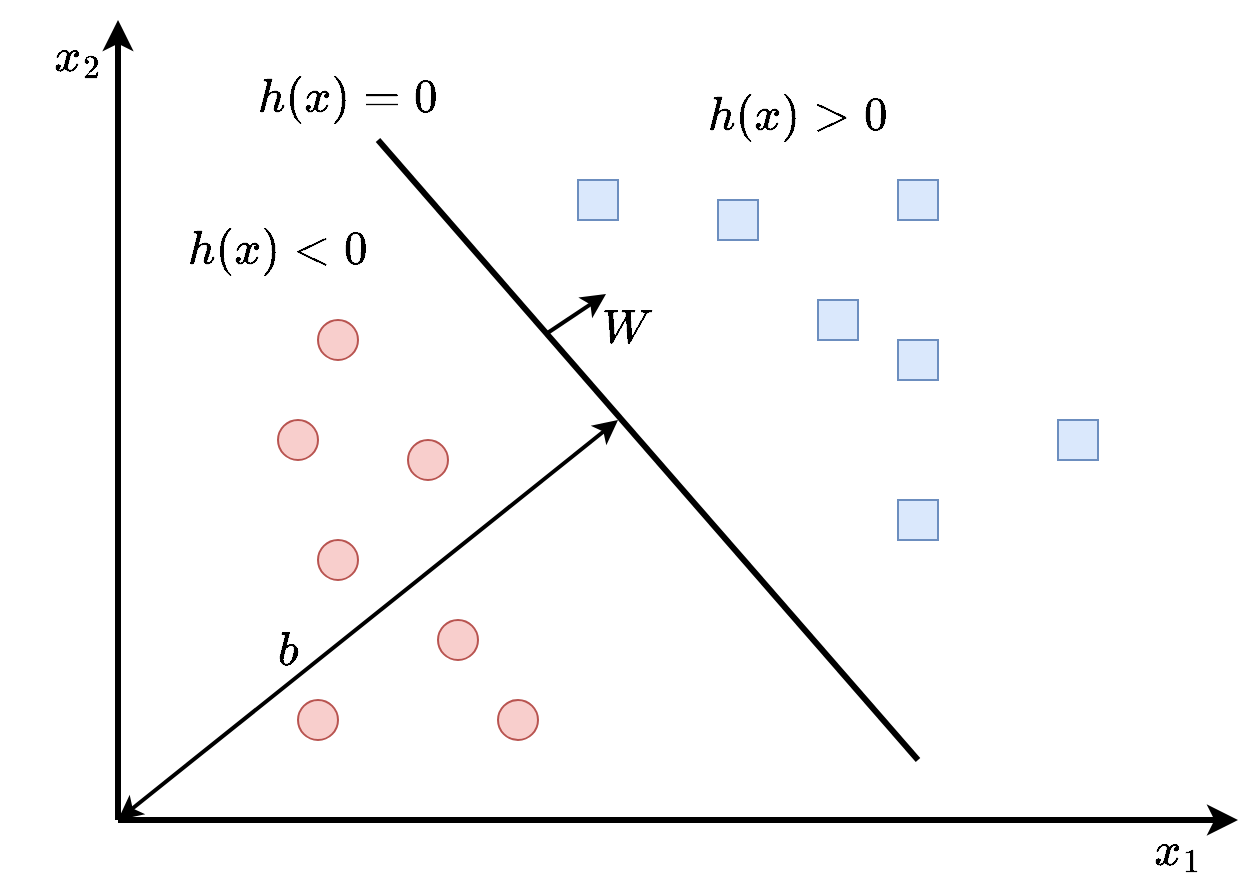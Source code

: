 <mxfile version="21.1.2" type="device" pages="3">
  <diagram name="lin_sep" id="q0x5deBsIlBljOQwGWtM">
    <mxGraphModel dx="1418" dy="820" grid="1" gridSize="10" guides="1" tooltips="1" connect="1" arrows="1" fold="1" page="1" pageScale="1" pageWidth="850" pageHeight="1100" math="1" shadow="0">
      <root>
        <mxCell id="0" />
        <mxCell id="1" parent="0" />
        <mxCell id="rttQS9sh0l63vSe90RzF-2" value="" style="rounded=0;whiteSpace=wrap;html=1;strokeColor=none;" parent="1" vertex="1">
          <mxGeometry x="60" y="30" width="610" height="440" as="geometry" />
        </mxCell>
        <mxCell id="BOIYHFkHDjg6UM0vk6fN-1" value="" style="endArrow=classic;html=1;rounded=0;strokeWidth=3;" parent="1" edge="1">
          <mxGeometry width="50" height="50" relative="1" as="geometry">
            <mxPoint x="100" y="440" as="sourcePoint" />
            <mxPoint x="660" y="440" as="targetPoint" />
          </mxGeometry>
        </mxCell>
        <mxCell id="BOIYHFkHDjg6UM0vk6fN-2" value="" style="endArrow=classic;html=1;rounded=0;strokeWidth=3;" parent="1" edge="1">
          <mxGeometry width="50" height="50" relative="1" as="geometry">
            <mxPoint x="100" y="440" as="sourcePoint" />
            <mxPoint x="100" y="40" as="targetPoint" />
          </mxGeometry>
        </mxCell>
        <mxCell id="BOIYHFkHDjg6UM0vk6fN-3" value="" style="ellipse;whiteSpace=wrap;html=1;aspect=fixed;fillColor=#f8cecc;strokeColor=#b85450;" parent="1" vertex="1">
          <mxGeometry x="260" y="340" width="20" height="20" as="geometry" />
        </mxCell>
        <mxCell id="BOIYHFkHDjg6UM0vk6fN-4" value="" style="ellipse;whiteSpace=wrap;html=1;aspect=fixed;fillColor=#f8cecc;strokeColor=#b85450;" parent="1" vertex="1">
          <mxGeometry x="180" y="240" width="20" height="20" as="geometry" />
        </mxCell>
        <mxCell id="BOIYHFkHDjg6UM0vk6fN-5" value="" style="ellipse;whiteSpace=wrap;html=1;aspect=fixed;fillColor=#f8cecc;strokeColor=#b85450;" parent="1" vertex="1">
          <mxGeometry x="290" y="380" width="20" height="20" as="geometry" />
        </mxCell>
        <mxCell id="BOIYHFkHDjg6UM0vk6fN-6" value="" style="ellipse;whiteSpace=wrap;html=1;aspect=fixed;fillColor=#f8cecc;strokeColor=#b85450;" parent="1" vertex="1">
          <mxGeometry x="200" y="190" width="20" height="20" as="geometry" />
        </mxCell>
        <mxCell id="BOIYHFkHDjg6UM0vk6fN-7" value="" style="ellipse;whiteSpace=wrap;html=1;aspect=fixed;fillColor=#f8cecc;strokeColor=#b85450;" parent="1" vertex="1">
          <mxGeometry x="245" y="250" width="20" height="20" as="geometry" />
        </mxCell>
        <mxCell id="BOIYHFkHDjg6UM0vk6fN-9" value="" style="ellipse;whiteSpace=wrap;html=1;aspect=fixed;fillColor=#f8cecc;strokeColor=#b85450;" parent="1" vertex="1">
          <mxGeometry x="190" y="380" width="20" height="20" as="geometry" />
        </mxCell>
        <mxCell id="BOIYHFkHDjg6UM0vk6fN-11" value="" style="whiteSpace=wrap;html=1;aspect=fixed;fillColor=#dae8fc;strokeColor=#6c8ebf;" parent="1" vertex="1">
          <mxGeometry x="400" y="130" width="20" height="20" as="geometry" />
        </mxCell>
        <mxCell id="BOIYHFkHDjg6UM0vk6fN-13" value="" style="whiteSpace=wrap;html=1;aspect=fixed;fillColor=#dae8fc;strokeColor=#6c8ebf;" parent="1" vertex="1">
          <mxGeometry x="490" y="200" width="20" height="20" as="geometry" />
        </mxCell>
        <mxCell id="BOIYHFkHDjg6UM0vk6fN-14" value="" style="whiteSpace=wrap;html=1;aspect=fixed;fillColor=#dae8fc;strokeColor=#6c8ebf;" parent="1" vertex="1">
          <mxGeometry x="330" y="120" width="20" height="20" as="geometry" />
        </mxCell>
        <mxCell id="BOIYHFkHDjg6UM0vk6fN-15" value="" style="whiteSpace=wrap;html=1;aspect=fixed;fillColor=#dae8fc;strokeColor=#6c8ebf;" parent="1" vertex="1">
          <mxGeometry x="490" y="120" width="20" height="20" as="geometry" />
        </mxCell>
        <mxCell id="BOIYHFkHDjg6UM0vk6fN-16" value="" style="whiteSpace=wrap;html=1;aspect=fixed;fillColor=#dae8fc;strokeColor=#6c8ebf;" parent="1" vertex="1">
          <mxGeometry x="450" y="180" width="20" height="20" as="geometry" />
        </mxCell>
        <mxCell id="BOIYHFkHDjg6UM0vk6fN-17" value="" style="whiteSpace=wrap;html=1;aspect=fixed;fillColor=#dae8fc;strokeColor=#6c8ebf;" parent="1" vertex="1">
          <mxGeometry x="490" y="280" width="20" height="20" as="geometry" />
        </mxCell>
        <mxCell id="BOIYHFkHDjg6UM0vk6fN-20" value="" style="whiteSpace=wrap;html=1;aspect=fixed;fillColor=#dae8fc;strokeColor=#6c8ebf;" parent="1" vertex="1">
          <mxGeometry x="570" y="240" width="20" height="20" as="geometry" />
        </mxCell>
        <mxCell id="BOIYHFkHDjg6UM0vk6fN-21" value="" style="endArrow=none;html=1;rounded=0;strokeWidth=3;" parent="1" edge="1">
          <mxGeometry width="50" height="50" relative="1" as="geometry">
            <mxPoint x="230" y="100" as="sourcePoint" />
            <mxPoint x="500" y="410" as="targetPoint" />
          </mxGeometry>
        </mxCell>
        <mxCell id="BOIYHFkHDjg6UM0vk6fN-22" value="" style="endArrow=classic;html=1;rounded=0;strokeWidth=2;" parent="1" edge="1">
          <mxGeometry width="50" height="50" relative="1" as="geometry">
            <mxPoint x="314" y="197" as="sourcePoint" />
            <mxPoint x="344" y="177" as="targetPoint" />
          </mxGeometry>
        </mxCell>
        <mxCell id="BOIYHFkHDjg6UM0vk6fN-23" value="$$W$$" style="text;html=1;strokeColor=none;fillColor=none;align=center;verticalAlign=middle;whiteSpace=wrap;rounded=0;fontSize=20;" parent="1" vertex="1">
          <mxGeometry x="325" y="179" width="60" height="30" as="geometry" />
        </mxCell>
        <mxCell id="BOIYHFkHDjg6UM0vk6fN-24" value="$$h(x)=0$$" style="text;html=1;strokeColor=none;fillColor=none;align=center;verticalAlign=middle;whiteSpace=wrap;rounded=0;fontSize=20;" parent="1" vertex="1">
          <mxGeometry x="185" y="64" width="60" height="30" as="geometry" />
        </mxCell>
        <mxCell id="BOIYHFkHDjg6UM0vk6fN-25" value="$$h(x)&amp;gt;0$$" style="text;html=1;strokeColor=none;fillColor=none;align=center;verticalAlign=middle;whiteSpace=wrap;rounded=0;fontSize=20;" parent="1" vertex="1">
          <mxGeometry x="410" y="73" width="60" height="30" as="geometry" />
        </mxCell>
        <mxCell id="BOIYHFkHDjg6UM0vk6fN-26" value="$$h(x)&amp;lt;0$$" style="text;html=1;strokeColor=none;fillColor=none;align=center;verticalAlign=middle;whiteSpace=wrap;rounded=0;fontSize=20;" parent="1" vertex="1">
          <mxGeometry x="150" y="140" width="60" height="30" as="geometry" />
        </mxCell>
        <mxCell id="BOIYHFkHDjg6UM0vk6fN-29" value="$$x_1$$" style="text;html=1;strokeColor=none;fillColor=none;align=center;verticalAlign=middle;whiteSpace=wrap;rounded=0;fontSize=20;" parent="1" vertex="1">
          <mxGeometry x="600" y="440" width="60" height="30" as="geometry" />
        </mxCell>
        <mxCell id="BOIYHFkHDjg6UM0vk6fN-30" value="$$x_2$$" style="text;html=1;strokeColor=none;fillColor=none;align=center;verticalAlign=middle;whiteSpace=wrap;rounded=0;fontSize=20;" parent="1" vertex="1">
          <mxGeometry x="50" y="43" width="60" height="30" as="geometry" />
        </mxCell>
        <mxCell id="rttQS9sh0l63vSe90RzF-3" value="" style="endArrow=classic;html=1;rounded=0;startArrow=classic;startFill=1;strokeWidth=2;" parent="1" edge="1">
          <mxGeometry width="50" height="50" relative="1" as="geometry">
            <mxPoint x="100" y="440" as="sourcePoint" />
            <mxPoint x="350" y="240" as="targetPoint" />
          </mxGeometry>
        </mxCell>
        <mxCell id="rttQS9sh0l63vSe90RzF-4" value="" style="ellipse;whiteSpace=wrap;html=1;aspect=fixed;fillColor=#f8cecc;strokeColor=#b85450;" parent="1" vertex="1">
          <mxGeometry x="200" y="300" width="20" height="20" as="geometry" />
        </mxCell>
        <mxCell id="rttQS9sh0l63vSe90RzF-5" value="$$b$$" style="text;html=1;strokeColor=none;fillColor=none;align=center;verticalAlign=middle;whiteSpace=wrap;rounded=0;fontSize=20;" parent="1" vertex="1">
          <mxGeometry x="155" y="340" width="60" height="30" as="geometry" />
        </mxCell>
      </root>
    </mxGraphModel>
  </diagram>
  <diagram id="fosDxdSxTU-5wCudTI5M" name="phi-func">
    <mxGraphModel dx="1418" dy="820" grid="1" gridSize="10" guides="1" tooltips="1" connect="1" arrows="1" fold="1" page="1" pageScale="1" pageWidth="850" pageHeight="1100" math="1" shadow="0">
      <root>
        <mxCell id="0" />
        <mxCell id="1" parent="0" />
        <mxCell id="62L8b3x5dmMyN95yzrCK-1" value="" style="rounded=0;whiteSpace=wrap;html=1;strokeColor=none;" parent="1" vertex="1">
          <mxGeometry x="100" y="231.75" width="630" height="240" as="geometry" />
        </mxCell>
        <mxCell id="c45dzsYVhNb0zL6LFFw4-2" value="" style="endArrow=classic;html=1;rounded=0;strokeWidth=3;" parent="1" edge="1">
          <mxGeometry width="50" height="50" relative="1" as="geometry">
            <mxPoint x="313" y="440" as="sourcePoint" />
            <mxPoint x="333" y="440" as="targetPoint" />
          </mxGeometry>
        </mxCell>
        <mxCell id="c45dzsYVhNb0zL6LFFw4-6" value="" style="endArrow=none;html=1;rounded=0;strokeWidth=3;endFill=0;fillColor=#dae8fc;strokeColor=#6c8ebf;" parent="1" edge="1">
          <mxGeometry width="50" height="50" relative="1" as="geometry">
            <mxPoint x="120" y="440" as="sourcePoint" />
            <mxPoint x="180" y="440" as="targetPoint" />
          </mxGeometry>
        </mxCell>
        <mxCell id="c45dzsYVhNb0zL6LFFw4-4" value="" style="whiteSpace=wrap;html=1;aspect=fixed;fillColor=#dae8fc;strokeColor=#6c8ebf;" parent="1" vertex="1">
          <mxGeometry x="140" y="430" width="20" height="20" as="geometry" />
        </mxCell>
        <mxCell id="c45dzsYVhNb0zL6LFFw4-7" value="" style="endArrow=none;html=1;rounded=0;strokeWidth=3;endFill=0;fillColor=#f8cecc;strokeColor=#b85450;" parent="1" source="c45dzsYVhNb0zL6LFFw4-3" edge="1">
          <mxGeometry width="50" height="50" relative="1" as="geometry">
            <mxPoint x="180" y="440" as="sourcePoint" />
            <mxPoint x="260" y="440" as="targetPoint" />
          </mxGeometry>
        </mxCell>
        <mxCell id="c45dzsYVhNb0zL6LFFw4-8" value="$$x$$" style="text;html=1;strokeColor=none;fillColor=none;align=center;verticalAlign=middle;whiteSpace=wrap;rounded=0;fontSize=20;" parent="1" vertex="1">
          <mxGeometry x="310" y="410" width="60" height="30" as="geometry" />
        </mxCell>
        <mxCell id="c45dzsYVhNb0zL6LFFw4-9" value="" style="curved=1;endArrow=classic;html=1;rounded=0;fontSize=14;strokeWidth=3;" parent="1" edge="1">
          <mxGeometry width="50" height="50" relative="1" as="geometry">
            <mxPoint x="220" y="400" as="sourcePoint" />
            <mxPoint x="450" y="310" as="targetPoint" />
            <Array as="points">
              <mxPoint x="250" y="220" />
            </Array>
          </mxGeometry>
        </mxCell>
        <mxCell id="c45dzsYVhNb0zL6LFFw4-10" value="" style="endArrow=classic;html=1;rounded=0;strokeWidth=3;" parent="1" edge="1">
          <mxGeometry width="50" height="50" relative="1" as="geometry">
            <mxPoint x="460" y="439.75" as="sourcePoint" />
            <mxPoint x="700" y="439.75" as="targetPoint" />
          </mxGeometry>
        </mxCell>
        <mxCell id="c45dzsYVhNb0zL6LFFw4-11" value="" style="endArrow=classic;html=1;rounded=0;strokeWidth=3;" parent="1" edge="1">
          <mxGeometry width="50" height="50" relative="1" as="geometry">
            <mxPoint x="580" y="439.75" as="sourcePoint" />
            <mxPoint x="580" y="279.75" as="targetPoint" />
          </mxGeometry>
        </mxCell>
        <mxCell id="c45dzsYVhNb0zL6LFFw4-12" value="$$x$$" style="text;html=1;strokeColor=none;fillColor=none;align=center;verticalAlign=middle;whiteSpace=wrap;rounded=0;fontSize=20;" parent="1" vertex="1">
          <mxGeometry x="670" y="409.75" width="60" height="30" as="geometry" />
        </mxCell>
        <mxCell id="c45dzsYVhNb0zL6LFFw4-13" value="$$x^2$$" style="text;html=1;strokeColor=none;fillColor=none;align=center;verticalAlign=middle;whiteSpace=wrap;rounded=0;fontSize=20;" parent="1" vertex="1">
          <mxGeometry x="570" y="259.75" width="60" height="30" as="geometry" />
        </mxCell>
        <mxCell id="c45dzsYVhNb0zL6LFFw4-14" value="" style="endArrow=none;html=1;rounded=0;strokeWidth=3;dashed=1;" parent="1" edge="1">
          <mxGeometry width="50" height="50" relative="1" as="geometry">
            <mxPoint x="460" y="369.75" as="sourcePoint" />
            <mxPoint x="700" y="369.75" as="targetPoint" />
          </mxGeometry>
        </mxCell>
        <mxCell id="c45dzsYVhNb0zL6LFFw4-15" value="" style="endArrow=none;html=1;rounded=0;strokeWidth=3;endFill=0;fillColor=#f8cecc;strokeColor=#b85450;" parent="1" target="c45dzsYVhNb0zL6LFFw4-3" edge="1">
          <mxGeometry width="50" height="50" relative="1" as="geometry">
            <mxPoint x="180" y="440" as="sourcePoint" />
            <mxPoint x="260" y="440" as="targetPoint" />
          </mxGeometry>
        </mxCell>
        <mxCell id="c45dzsYVhNb0zL6LFFw4-3" value="" style="ellipse;whiteSpace=wrap;html=1;aspect=fixed;fillColor=#f8cecc;strokeColor=#b85450;" parent="1" vertex="1">
          <mxGeometry x="210" y="430" width="20" height="20" as="geometry" />
        </mxCell>
        <mxCell id="c45dzsYVhNb0zL6LFFw4-16" value="" style="endArrow=none;html=1;rounded=0;strokeWidth=3;" parent="1" edge="1">
          <mxGeometry width="50" height="50" relative="1" as="geometry">
            <mxPoint x="180" y="460" as="sourcePoint" />
            <mxPoint x="180" y="420" as="targetPoint" />
          </mxGeometry>
        </mxCell>
        <mxCell id="c45dzsYVhNb0zL6LFFw4-17" value="" style="endArrow=none;html=1;rounded=0;strokeWidth=3;fillColor=#dae8fc;strokeColor=#6c8ebf;" parent="1" edge="1">
          <mxGeometry width="50" height="50" relative="1" as="geometry">
            <mxPoint x="260" y="440" as="sourcePoint" />
            <mxPoint x="320" y="440" as="targetPoint" />
          </mxGeometry>
        </mxCell>
        <mxCell id="c45dzsYVhNb0zL6LFFw4-5" value="" style="whiteSpace=wrap;html=1;aspect=fixed;fillColor=#dae8fc;strokeColor=#6c8ebf;" parent="1" vertex="1">
          <mxGeometry x="280" y="430" width="20" height="20" as="geometry" />
        </mxCell>
        <mxCell id="c45dzsYVhNb0zL6LFFw4-18" value="" style="endArrow=none;html=1;rounded=0;strokeWidth=3;" parent="1" edge="1">
          <mxGeometry width="50" height="50" relative="1" as="geometry">
            <mxPoint x="260" y="460" as="sourcePoint" />
            <mxPoint x="260" y="420" as="targetPoint" />
          </mxGeometry>
        </mxCell>
        <mxCell id="c45dzsYVhNb0zL6LFFw4-20" value="" style="verticalLabelPosition=bottom;verticalAlign=top;html=1;shape=mxgraph.basic.arc;startAngle=0.521;endAngle=0.979;rotation=-90;strokeWidth=3;fillColor=#f8cecc;strokeColor=#b85450;" parent="1" vertex="1">
          <mxGeometry x="499.87" y="279.13" width="160" height="161.25" as="geometry" />
        </mxCell>
        <mxCell id="c45dzsYVhNb0zL6LFFw4-21" value="" style="ellipse;whiteSpace=wrap;html=1;aspect=fixed;fillColor=#f8cecc;strokeColor=#b85450;" parent="1" vertex="1">
          <mxGeometry x="570" y="430" width="20" height="20" as="geometry" />
        </mxCell>
        <mxCell id="c45dzsYVhNb0zL6LFFw4-25" value="" style="curved=1;endArrow=none;html=1;rounded=0;endFill=0;strokeWidth=3;fillColor=#dae8fc;strokeColor=#6c8ebf;" parent="1" edge="1">
          <mxGeometry width="50" height="50" relative="1" as="geometry">
            <mxPoint x="500" y="370.75" as="sourcePoint" />
            <mxPoint x="490" y="279.75" as="targetPoint" />
            <Array as="points">
              <mxPoint x="490" y="329.75" />
            </Array>
          </mxGeometry>
        </mxCell>
        <mxCell id="c45dzsYVhNb0zL6LFFw4-26" value="" style="curved=1;endArrow=none;html=1;rounded=0;endFill=0;strokeWidth=3;fillColor=#dae8fc;strokeColor=#6c8ebf;" parent="1" edge="1">
          <mxGeometry width="50" height="50" relative="1" as="geometry">
            <mxPoint x="659.87" y="371.13" as="sourcePoint" />
            <mxPoint x="670" y="279.75" as="targetPoint" />
            <Array as="points">
              <mxPoint x="670" y="329.75" />
            </Array>
          </mxGeometry>
        </mxCell>
        <mxCell id="c45dzsYVhNb0zL6LFFw4-27" value="" style="whiteSpace=wrap;html=1;aspect=fixed;fillColor=#dae8fc;strokeColor=#6c8ebf;" parent="1" vertex="1">
          <mxGeometry x="481" y="309.75" width="20" height="20" as="geometry" />
        </mxCell>
        <mxCell id="c45dzsYVhNb0zL6LFFw4-29" value="" style="whiteSpace=wrap;html=1;aspect=fixed;fillColor=#dae8fc;strokeColor=#6c8ebf;" parent="1" vertex="1">
          <mxGeometry x="653" y="341.75" width="20" height="20" as="geometry" />
        </mxCell>
        <mxCell id="c45dzsYVhNb0zL6LFFw4-30" value="$$\left(\begin{matrix}x\\x^2\end{matrix}\right)$$" style="text;html=1;strokeColor=none;fillColor=none;align=center;verticalAlign=middle;whiteSpace=wrap;rounded=0;fontSize=20;" parent="1" vertex="1">
          <mxGeometry x="280" y="268.12" width="90" height="103.25" as="geometry" />
        </mxCell>
      </root>
    </mxGraphModel>
  </diagram>
  <diagram id="LOXdps-pOQwAJrgBO2jo" name="SV">
    <mxGraphModel dx="978" dy="566" grid="1" gridSize="10" guides="1" tooltips="1" connect="1" arrows="1" fold="1" page="1" pageScale="1" pageWidth="850" pageHeight="1100" math="1" shadow="0">
      <root>
        <mxCell id="0" />
        <mxCell id="1" parent="0" />
        <mxCell id="IUXIm_zQ-guatW8JUdFX-1" value="" style="rounded=0;whiteSpace=wrap;html=1;strokeColor=none;" parent="1" vertex="1">
          <mxGeometry x="60" y="30" width="610" height="450" as="geometry" />
        </mxCell>
        <mxCell id="IUXIm_zQ-guatW8JUdFX-33" value="" style="endArrow=none;html=1;rounded=0;strokeWidth=3;dashed=1;" parent="1" edge="1">
          <mxGeometry width="50" height="50" relative="1" as="geometry">
            <mxPoint x="140" y="130" as="sourcePoint" />
            <mxPoint x="410" y="440" as="targetPoint" />
          </mxGeometry>
        </mxCell>
        <mxCell id="IUXIm_zQ-guatW8JUdFX-2" value="" style="endArrow=classic;html=1;rounded=0;strokeWidth=3;" parent="1" edge="1">
          <mxGeometry width="50" height="50" relative="1" as="geometry">
            <mxPoint x="100" y="440" as="sourcePoint" />
            <mxPoint x="660" y="440" as="targetPoint" />
          </mxGeometry>
        </mxCell>
        <mxCell id="IUXIm_zQ-guatW8JUdFX-3" value="" style="endArrow=classic;html=1;rounded=0;strokeWidth=3;" parent="1" edge="1">
          <mxGeometry width="50" height="50" relative="1" as="geometry">
            <mxPoint x="100" y="440" as="sourcePoint" />
            <mxPoint x="100" y="40" as="targetPoint" />
          </mxGeometry>
        </mxCell>
        <mxCell id="IUXIm_zQ-guatW8JUdFX-4" value="" style="ellipse;whiteSpace=wrap;html=1;aspect=fixed;fillColor=#f8cecc;strokeColor=#b85450;" parent="1" vertex="1">
          <mxGeometry x="260" y="340" width="20" height="20" as="geometry" />
        </mxCell>
        <mxCell id="IUXIm_zQ-guatW8JUdFX-5" value="" style="ellipse;whiteSpace=wrap;html=1;aspect=fixed;fillColor=#f8cecc;strokeColor=#b85450;" parent="1" vertex="1">
          <mxGeometry x="180" y="240" width="20" height="20" as="geometry" />
        </mxCell>
        <mxCell id="IUXIm_zQ-guatW8JUdFX-6" value="" style="ellipse;whiteSpace=wrap;html=1;aspect=fixed;fillColor=#f8cecc;strokeColor=#b85450;" parent="1" vertex="1">
          <mxGeometry x="290" y="380" width="20" height="20" as="geometry" />
        </mxCell>
        <mxCell id="IUXIm_zQ-guatW8JUdFX-7" value="" style="ellipse;whiteSpace=wrap;html=1;aspect=fixed;fillColor=#f8cecc;strokeColor=#b85450;" parent="1" vertex="1">
          <mxGeometry x="200" y="190" width="20" height="20" as="geometry" />
        </mxCell>
        <mxCell id="IUXIm_zQ-guatW8JUdFX-8" value="" style="ellipse;whiteSpace=wrap;html=1;aspect=fixed;fillColor=#f8cecc;strokeColor=#b85450;" parent="1" vertex="1">
          <mxGeometry x="245" y="250" width="20" height="20" as="geometry" />
        </mxCell>
        <mxCell id="IUXIm_zQ-guatW8JUdFX-9" value="" style="ellipse;whiteSpace=wrap;html=1;aspect=fixed;fillColor=#f8cecc;strokeColor=#b85450;" parent="1" vertex="1">
          <mxGeometry x="190" y="380" width="20" height="20" as="geometry" />
        </mxCell>
        <mxCell id="IUXIm_zQ-guatW8JUdFX-10" value="" style="whiteSpace=wrap;html=1;aspect=fixed;fillColor=#dae8fc;strokeColor=#6c8ebf;" parent="1" vertex="1">
          <mxGeometry x="400" y="130" width="20" height="20" as="geometry" />
        </mxCell>
        <mxCell id="IUXIm_zQ-guatW8JUdFX-11" value="" style="whiteSpace=wrap;html=1;aspect=fixed;fillColor=#dae8fc;strokeColor=#6c8ebf;" parent="1" vertex="1">
          <mxGeometry x="490" y="200" width="20" height="20" as="geometry" />
        </mxCell>
        <mxCell id="IUXIm_zQ-guatW8JUdFX-12" value="" style="whiteSpace=wrap;html=1;aspect=fixed;fillColor=#dae8fc;strokeColor=#6c8ebf;" parent="1" vertex="1">
          <mxGeometry x="330" y="120" width="20" height="20" as="geometry" />
        </mxCell>
        <mxCell id="IUXIm_zQ-guatW8JUdFX-13" value="" style="whiteSpace=wrap;html=1;aspect=fixed;fillColor=#dae8fc;strokeColor=#6c8ebf;" parent="1" vertex="1">
          <mxGeometry x="490" y="120" width="20" height="20" as="geometry" />
        </mxCell>
        <mxCell id="IUXIm_zQ-guatW8JUdFX-14" value="" style="whiteSpace=wrap;html=1;aspect=fixed;fillColor=#dae8fc;strokeColor=#6c8ebf;" parent="1" vertex="1">
          <mxGeometry x="450" y="180" width="20" height="20" as="geometry" />
        </mxCell>
        <mxCell id="IUXIm_zQ-guatW8JUdFX-15" value="" style="whiteSpace=wrap;html=1;aspect=fixed;fillColor=#dae8fc;strokeColor=#6c8ebf;" parent="1" vertex="1">
          <mxGeometry x="490" y="280" width="20" height="20" as="geometry" />
        </mxCell>
        <mxCell id="IUXIm_zQ-guatW8JUdFX-16" value="" style="whiteSpace=wrap;html=1;aspect=fixed;fillColor=#dae8fc;strokeColor=#6c8ebf;" parent="1" vertex="1">
          <mxGeometry x="570" y="240" width="20" height="20" as="geometry" />
        </mxCell>
        <mxCell id="IUXIm_zQ-guatW8JUdFX-17" value="" style="endArrow=none;html=1;rounded=0;strokeWidth=3;" parent="1" edge="1">
          <mxGeometry width="50" height="50" relative="1" as="geometry">
            <mxPoint x="230" y="100" as="sourcePoint" />
            <mxPoint x="500" y="410" as="targetPoint" />
          </mxGeometry>
        </mxCell>
        <mxCell id="IUXIm_zQ-guatW8JUdFX-18" value="" style="endArrow=classic;html=1;rounded=0;strokeWidth=2;" parent="1" edge="1">
          <mxGeometry width="50" height="50" relative="1" as="geometry">
            <mxPoint x="314" y="197" as="sourcePoint" />
            <mxPoint x="344" y="177" as="targetPoint" />
          </mxGeometry>
        </mxCell>
        <mxCell id="IUXIm_zQ-guatW8JUdFX-19" value="$$W$$" style="text;html=1;strokeColor=none;fillColor=none;align=center;verticalAlign=middle;whiteSpace=wrap;rounded=0;fontSize=20;" parent="1" vertex="1">
          <mxGeometry x="325" y="179" width="60" height="30" as="geometry" />
        </mxCell>
        <mxCell id="IUXIm_zQ-guatW8JUdFX-20" value="$$h(x)=0$$" style="text;html=1;strokeColor=none;fillColor=none;align=center;verticalAlign=middle;whiteSpace=wrap;rounded=0;fontSize=20;" parent="1" vertex="1">
          <mxGeometry x="185" y="64" width="60" height="30" as="geometry" />
        </mxCell>
        <mxCell id="IUXIm_zQ-guatW8JUdFX-21" value="$$h(x)&amp;gt;0$$" style="text;html=1;strokeColor=none;fillColor=none;align=center;verticalAlign=middle;whiteSpace=wrap;rounded=0;fontSize=20;" parent="1" vertex="1">
          <mxGeometry x="410" y="73" width="60" height="30" as="geometry" />
        </mxCell>
        <mxCell id="IUXIm_zQ-guatW8JUdFX-23" value="$$x_1$$" style="text;html=1;strokeColor=none;fillColor=none;align=center;verticalAlign=middle;whiteSpace=wrap;rounded=0;fontSize=20;" parent="1" vertex="1">
          <mxGeometry x="600" y="440" width="60" height="30" as="geometry" />
        </mxCell>
        <mxCell id="IUXIm_zQ-guatW8JUdFX-24" value="$$x_2$$" style="text;html=1;strokeColor=none;fillColor=none;align=center;verticalAlign=middle;whiteSpace=wrap;rounded=0;fontSize=20;" parent="1" vertex="1">
          <mxGeometry x="50" y="43" width="60" height="30" as="geometry" />
        </mxCell>
        <mxCell id="IUXIm_zQ-guatW8JUdFX-25" value="" style="endArrow=classic;html=1;rounded=0;startArrow=classic;startFill=1;strokeWidth=2;" parent="1" edge="1">
          <mxGeometry width="50" height="50" relative="1" as="geometry">
            <mxPoint x="100" y="440" as="sourcePoint" />
            <mxPoint x="350" y="240" as="targetPoint" />
          </mxGeometry>
        </mxCell>
        <mxCell id="IUXIm_zQ-guatW8JUdFX-26" value="" style="ellipse;whiteSpace=wrap;html=1;aspect=fixed;fillColor=#f8cecc;strokeColor=#b85450;" parent="1" vertex="1">
          <mxGeometry x="200" y="300" width="20" height="20" as="geometry" />
        </mxCell>
        <mxCell id="IUXIm_zQ-guatW8JUdFX-27" value="$$b$$" style="text;html=1;strokeColor=none;fillColor=none;align=center;verticalAlign=middle;whiteSpace=wrap;rounded=0;fontSize=20;" parent="1" vertex="1">
          <mxGeometry x="155" y="340" width="60" height="30" as="geometry" />
        </mxCell>
        <mxCell id="IUXIm_zQ-guatW8JUdFX-28" value="" style="ellipse;whiteSpace=wrap;html=1;aspect=fixed;fillColor=none;strokeWidth=3;" parent="1" vertex="1">
          <mxGeometry x="240" y="245" width="30" height="30" as="geometry" />
        </mxCell>
        <mxCell id="IUXIm_zQ-guatW8JUdFX-29" value="" style="ellipse;whiteSpace=wrap;html=1;aspect=fixed;fillColor=none;strokeWidth=3;" parent="1" vertex="1">
          <mxGeometry x="195" y="185" width="30" height="30" as="geometry" />
        </mxCell>
        <mxCell id="IUXIm_zQ-guatW8JUdFX-30" value="" style="ellipse;whiteSpace=wrap;html=1;aspect=fixed;fillColor=none;strokeWidth=3;" parent="1" vertex="1">
          <mxGeometry x="325" y="115" width="30" height="30" as="geometry" />
        </mxCell>
        <mxCell id="IUXIm_zQ-guatW8JUdFX-31" value="" style="ellipse;whiteSpace=wrap;html=1;aspect=fixed;fillColor=none;strokeWidth=3;" parent="1" vertex="1">
          <mxGeometry x="485" y="275" width="30" height="30" as="geometry" />
        </mxCell>
        <mxCell id="IUXIm_zQ-guatW8JUdFX-32" value="" style="endArrow=none;html=1;rounded=0;strokeWidth=3;dashed=1;" parent="1" edge="1">
          <mxGeometry width="50" height="50" relative="1" as="geometry">
            <mxPoint x="293" y="58" as="sourcePoint" />
            <mxPoint x="563" y="368" as="targetPoint" />
          </mxGeometry>
        </mxCell>
        <mxCell id="IUXIm_zQ-guatW8JUdFX-22" value="$$h(x)&amp;lt;0$$" style="text;html=1;strokeColor=none;fillColor=none;align=center;verticalAlign=middle;whiteSpace=wrap;rounded=0;fontSize=20;" parent="1" vertex="1">
          <mxGeometry x="130" y="215" width="60" height="30" as="geometry" />
        </mxCell>
        <mxCell id="UZXOcURZryCGI-JlyHjb-1" value="$$h(x)=+1$$" style="text;html=1;strokeColor=none;fillColor=none;align=center;verticalAlign=middle;whiteSpace=wrap;rounded=0;fontSize=20;" vertex="1" parent="1">
          <mxGeometry x="550" y="370" width="60" height="30" as="geometry" />
        </mxCell>
        <mxCell id="UZXOcURZryCGI-JlyHjb-4" value="" style="endArrow=classic;html=1;rounded=1;exitX=0.5;exitY=0;exitDx=0;exitDy=0;strokeWidth=2;" edge="1" parent="1" source="UZXOcURZryCGI-JlyHjb-1">
          <mxGeometry width="50" height="50" relative="1" as="geometry">
            <mxPoint x="600" y="380" as="sourcePoint" />
            <mxPoint x="530" y="330" as="targetPoint" />
            <Array as="points">
              <mxPoint x="580" y="350" />
            </Array>
          </mxGeometry>
        </mxCell>
        <mxCell id="UZXOcURZryCGI-JlyHjb-7" value="$$h(x)=-1$$" style="text;html=1;strokeColor=none;fillColor=none;align=center;verticalAlign=middle;whiteSpace=wrap;rounded=0;fontSize=20;" vertex="1" parent="1">
          <mxGeometry x="400" y="450" width="60" height="30" as="geometry" />
        </mxCell>
        <mxCell id="UZXOcURZryCGI-JlyHjb-8" value="" style="endArrow=classic;html=1;rounded=1;strokeWidth=2;" edge="1" parent="1" source="UZXOcURZryCGI-JlyHjb-7">
          <mxGeometry width="50" height="50" relative="1" as="geometry">
            <mxPoint x="430" y="441" as="sourcePoint" />
            <mxPoint x="380" y="410" as="targetPoint" />
            <Array as="points">
              <mxPoint x="430" y="421" />
            </Array>
          </mxGeometry>
        </mxCell>
      </root>
    </mxGraphModel>
  </diagram>
</mxfile>
